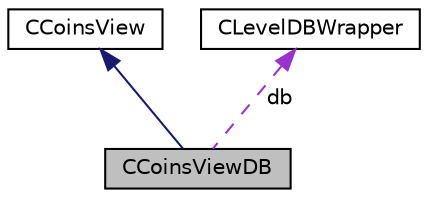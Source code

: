 digraph "CCoinsViewDB"
{
 // LATEX_PDF_SIZE
  edge [fontname="Helvetica",fontsize="10",labelfontname="Helvetica",labelfontsize="10"];
  node [fontname="Helvetica",fontsize="10",shape=record];
  Node2 [label="CCoinsViewDB",height=0.2,width=0.4,color="black", fillcolor="grey75", style="filled", fontcolor="black",tooltip=" "];
  Node3 -> Node2 [dir="back",color="midnightblue",fontsize="10",style="solid",fontname="Helvetica"];
  Node3 [label="CCoinsView",height=0.2,width=0.4,color="black", fillcolor="white", style="filled",URL="$class_c_coins_view.html",tooltip=" "];
  Node4 -> Node2 [dir="back",color="darkorchid3",fontsize="10",style="dashed",label=" db" ,fontname="Helvetica"];
  Node4 [label="CLevelDBWrapper",height=0.2,width=0.4,color="black", fillcolor="white", style="filled",URL="$class_c_level_d_b_wrapper.html",tooltip=" "];
}

